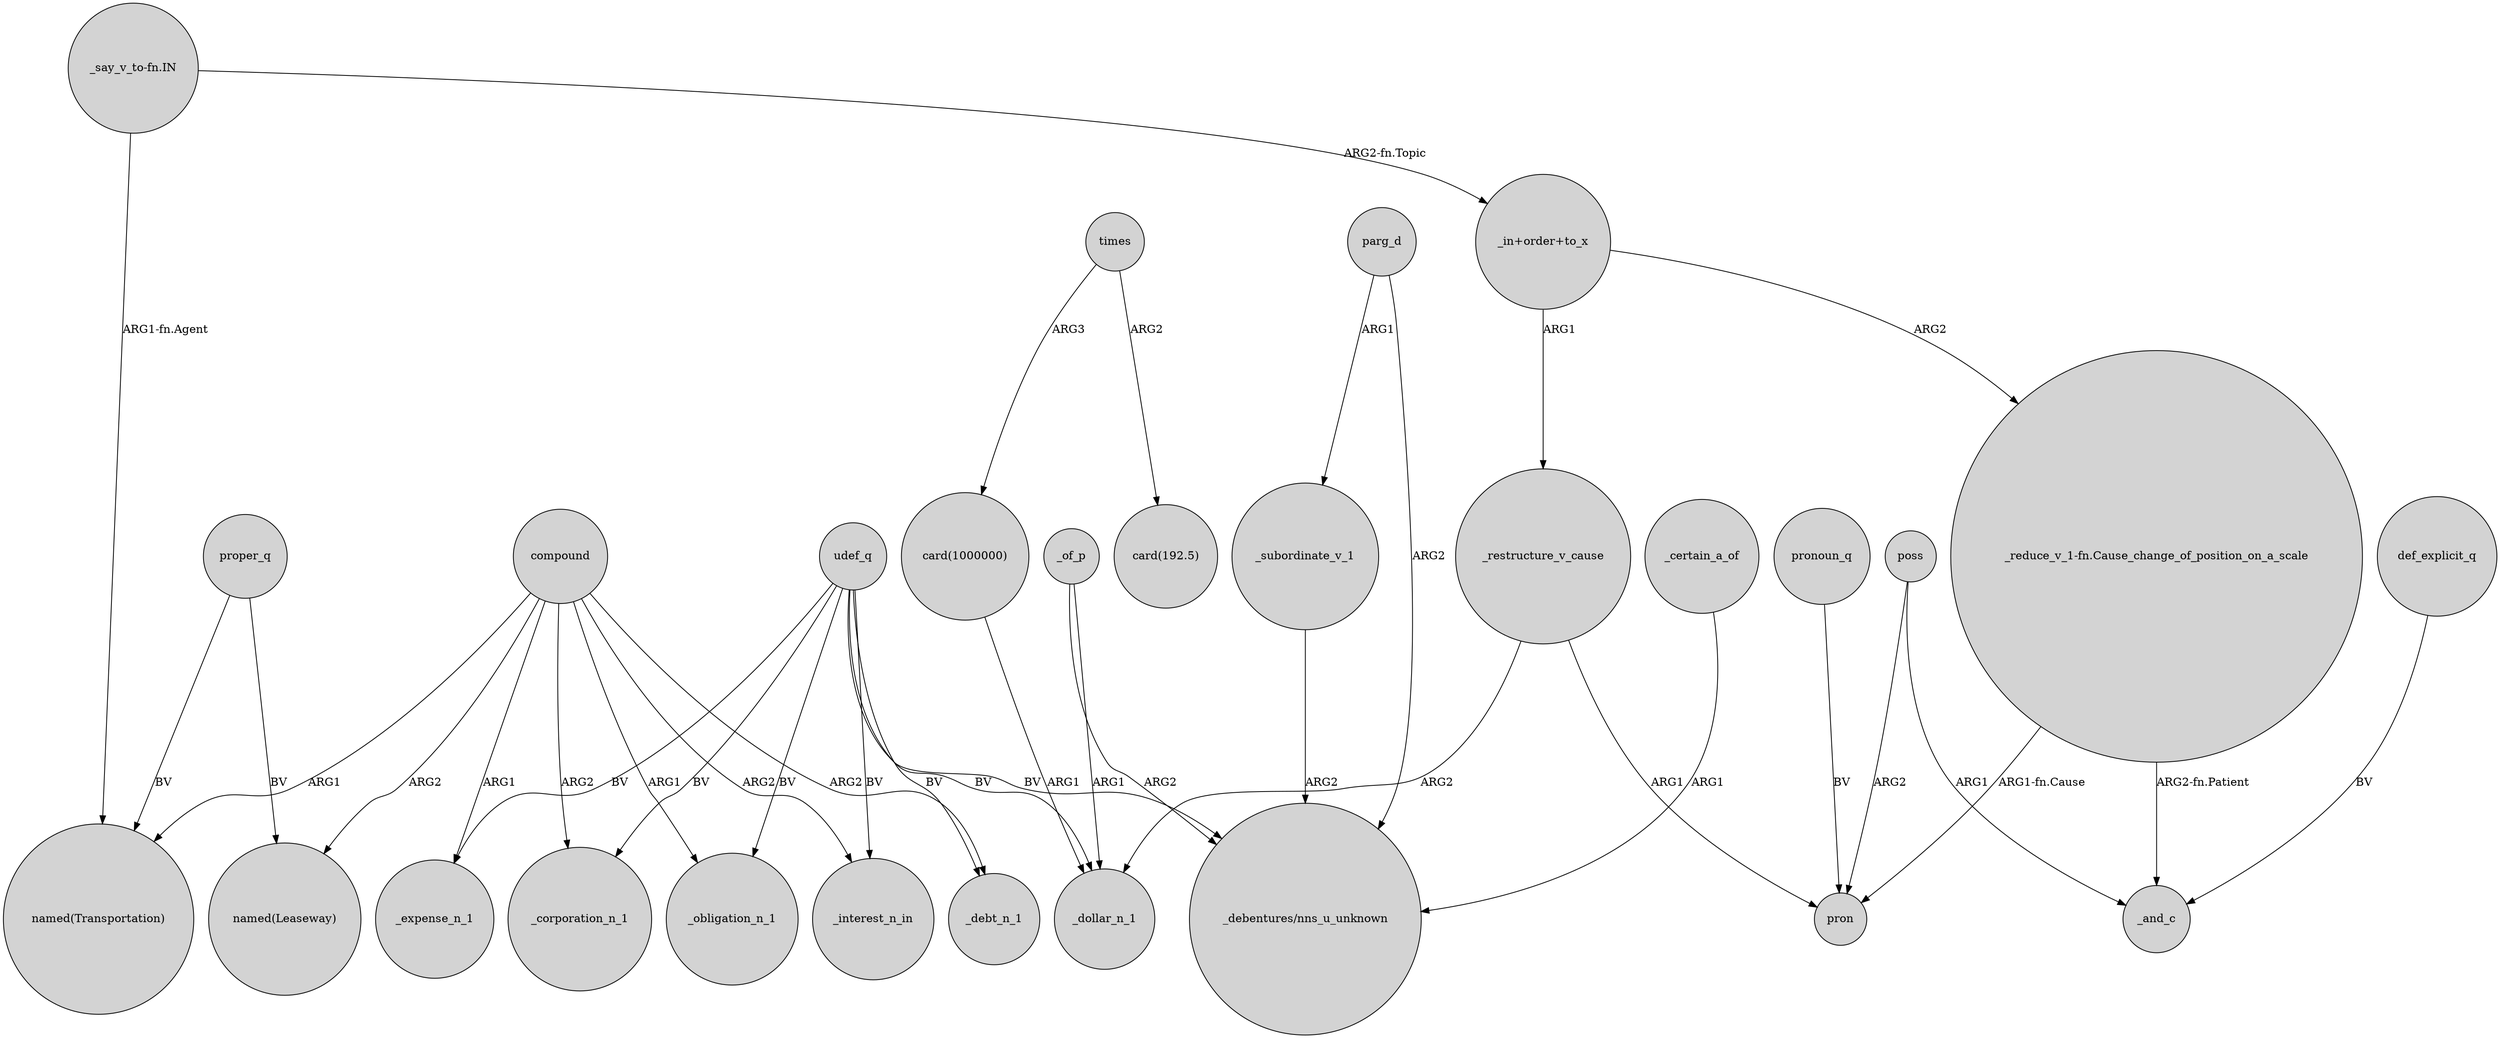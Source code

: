 digraph {
	node [shape=circle style=filled]
	compound -> "named(Transportation)" [label=ARG1]
	_restructure_v_cause -> _dollar_n_1 [label=ARG2]
	udef_q -> _expense_n_1 [label=BV]
	"card(1000000)" -> _dollar_n_1 [label=ARG1]
	proper_q -> "named(Transportation)" [label=BV]
	_of_p -> "_debentures/nns_u_unknown" [label=ARG2]
	"_in+order+to_x" -> "_reduce_v_1-fn.Cause_change_of_position_on_a_scale" [label=ARG2]
	compound -> _expense_n_1 [label=ARG1]
	poss -> pron [label=ARG2]
	"_say_v_to-fn.IN" -> "named(Transportation)" [label="ARG1-fn.Agent"]
	poss -> _and_c [label=ARG1]
	compound -> _obligation_n_1 [label=ARG1]
	def_explicit_q -> _and_c [label=BV]
	udef_q -> _debt_n_1 [label=BV]
	"_in+order+to_x" -> _restructure_v_cause [label=ARG1]
	_of_p -> _dollar_n_1 [label=ARG1]
	compound -> _debt_n_1 [label=ARG2]
	compound -> _corporation_n_1 [label=ARG2]
	_restructure_v_cause -> pron [label=ARG1]
	parg_d -> "_debentures/nns_u_unknown" [label=ARG2]
	udef_q -> _interest_n_in [label=BV]
	compound -> _interest_n_in [label=ARG2]
	"_say_v_to-fn.IN" -> "_in+order+to_x" [label="ARG2-fn.Topic"]
	pronoun_q -> pron [label=BV]
	udef_q -> _corporation_n_1 [label=BV]
	times -> "card(1000000)" [label=ARG3]
	"_reduce_v_1-fn.Cause_change_of_position_on_a_scale" -> _and_c [label="ARG2-fn.Patient"]
	parg_d -> _subordinate_v_1 [label=ARG1]
	udef_q -> "_debentures/nns_u_unknown" [label=BV]
	udef_q -> _obligation_n_1 [label=BV]
	"_reduce_v_1-fn.Cause_change_of_position_on_a_scale" -> pron [label="ARG1-fn.Cause"]
	_certain_a_of -> "_debentures/nns_u_unknown" [label=ARG1]
	times -> "card(192.5)" [label=ARG2]
	proper_q -> "named(Leaseway)" [label=BV]
	compound -> "named(Leaseway)" [label=ARG2]
	udef_q -> _dollar_n_1 [label=BV]
	_subordinate_v_1 -> "_debentures/nns_u_unknown" [label=ARG2]
}
